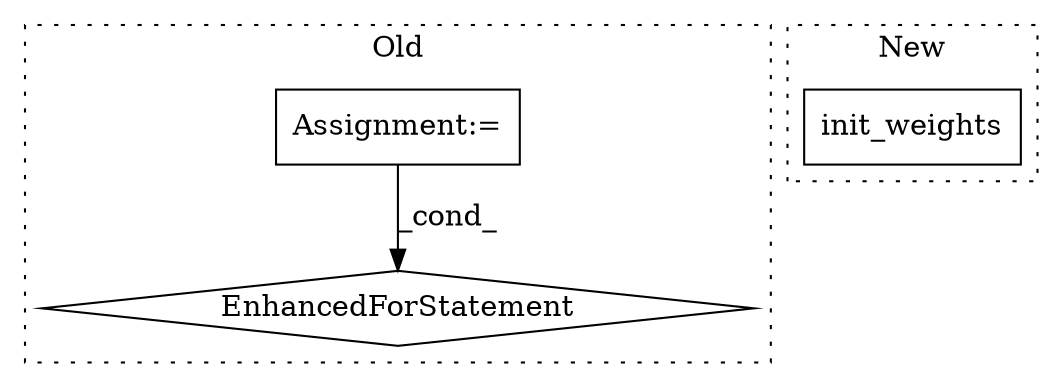 digraph G {
subgraph cluster0 {
1 [label="EnhancedForStatement" a="70" s="427,505" l="53,2" shape="diamond"];
3 [label="Assignment:=" a="7" s="427,505" l="53,2" shape="box"];
label = "Old";
style="dotted";
}
subgraph cluster1 {
2 [label="init_weights" a="32" s="8320" l="14" shape="box"];
label = "New";
style="dotted";
}
3 -> 1 [label="_cond_"];
}